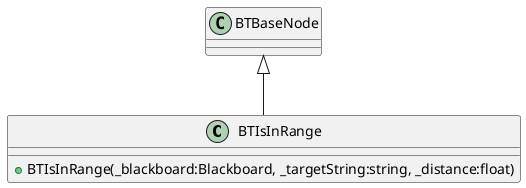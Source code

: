@startuml
class BTIsInRange {
    + BTIsInRange(_blackboard:Blackboard, _targetString:string, _distance:float)
}
BTBaseNode <|-- BTIsInRange
@enduml
